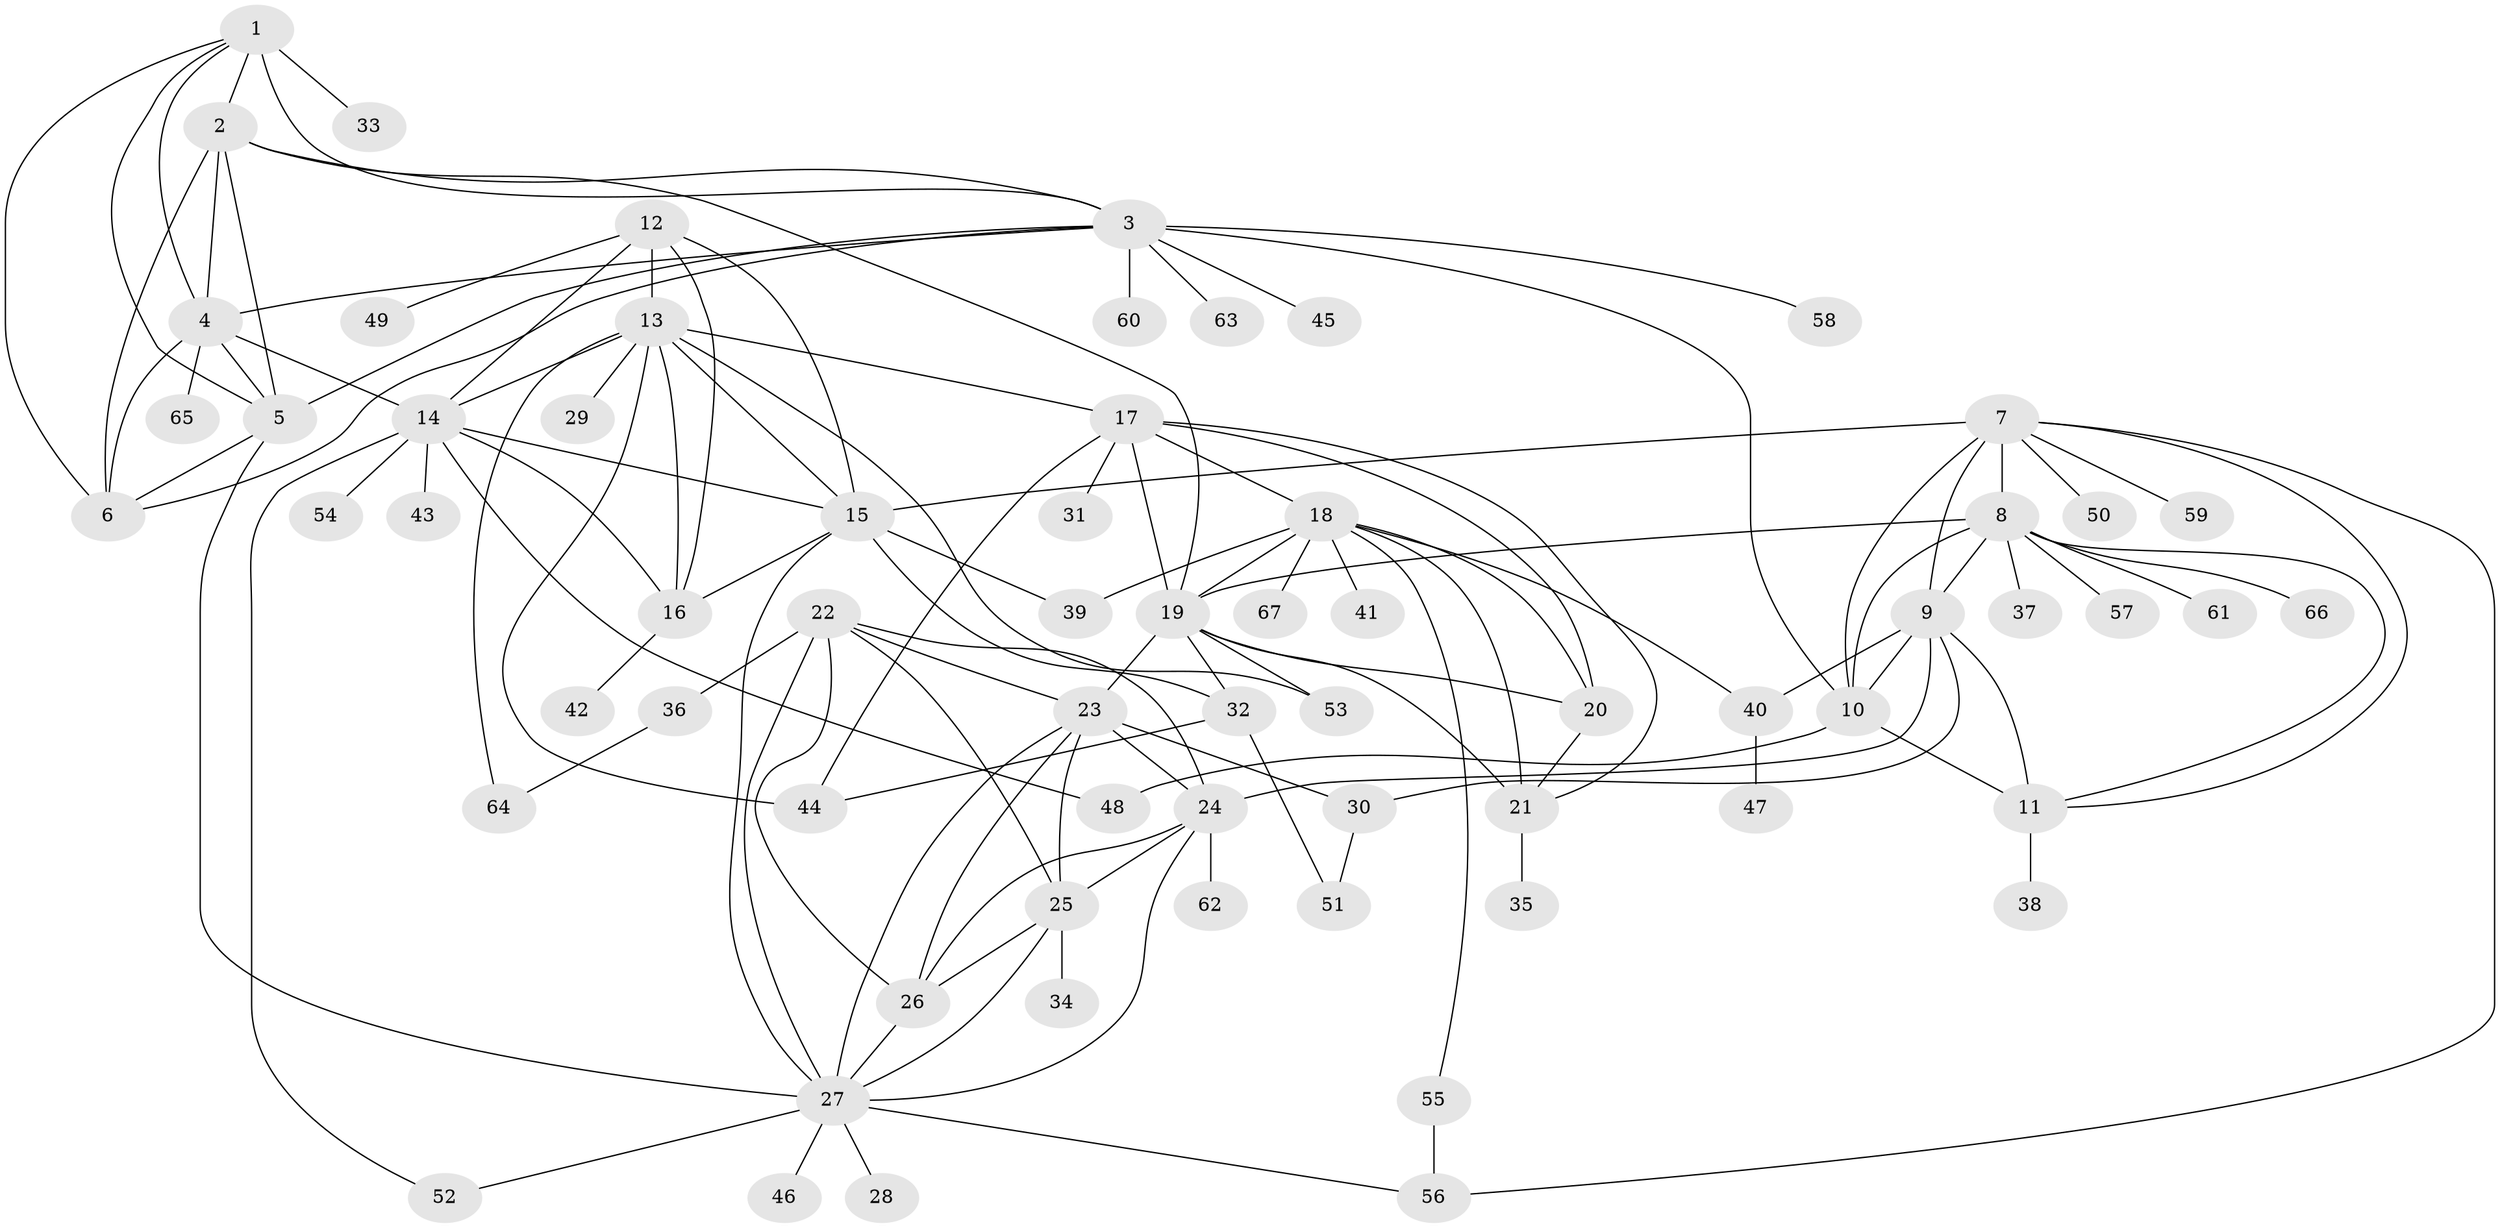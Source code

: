 // original degree distribution, {9: 0.022727272727272728, 7: 0.03787878787878788, 11: 0.045454545454545456, 8: 0.045454545454545456, 6: 0.030303030303030304, 10: 0.015151515151515152, 13: 0.015151515151515152, 5: 0.007575757575757576, 12: 0.007575757575757576, 1: 0.5681818181818182, 2: 0.1590909090909091, 4: 0.015151515151515152, 3: 0.030303030303030304}
// Generated by graph-tools (version 1.1) at 2025/52/03/04/25 22:52:27]
// undirected, 67 vertices, 123 edges
graph export_dot {
  node [color=gray90,style=filled];
  1;
  2;
  3;
  4;
  5;
  6;
  7;
  8;
  9;
  10;
  11;
  12;
  13;
  14;
  15;
  16;
  17;
  18;
  19;
  20;
  21;
  22;
  23;
  24;
  25;
  26;
  27;
  28;
  29;
  30;
  31;
  32;
  33;
  34;
  35;
  36;
  37;
  38;
  39;
  40;
  41;
  42;
  43;
  44;
  45;
  46;
  47;
  48;
  49;
  50;
  51;
  52;
  53;
  54;
  55;
  56;
  57;
  58;
  59;
  60;
  61;
  62;
  63;
  64;
  65;
  66;
  67;
  1 -- 2 [weight=1.0];
  1 -- 3 [weight=1.0];
  1 -- 4 [weight=1.0];
  1 -- 5 [weight=1.0];
  1 -- 6 [weight=1.0];
  1 -- 33 [weight=3.0];
  2 -- 3 [weight=1.0];
  2 -- 4 [weight=1.0];
  2 -- 5 [weight=1.0];
  2 -- 6 [weight=1.0];
  2 -- 19 [weight=1.0];
  3 -- 4 [weight=1.0];
  3 -- 5 [weight=1.0];
  3 -- 6 [weight=1.0];
  3 -- 10 [weight=1.0];
  3 -- 45 [weight=1.0];
  3 -- 58 [weight=1.0];
  3 -- 60 [weight=1.0];
  3 -- 63 [weight=1.0];
  4 -- 5 [weight=1.0];
  4 -- 6 [weight=1.0];
  4 -- 14 [weight=1.0];
  4 -- 65 [weight=1.0];
  5 -- 6 [weight=1.0];
  5 -- 27 [weight=1.0];
  7 -- 8 [weight=1.0];
  7 -- 9 [weight=2.0];
  7 -- 10 [weight=1.0];
  7 -- 11 [weight=1.0];
  7 -- 15 [weight=1.0];
  7 -- 50 [weight=1.0];
  7 -- 56 [weight=1.0];
  7 -- 59 [weight=1.0];
  8 -- 9 [weight=2.0];
  8 -- 10 [weight=1.0];
  8 -- 11 [weight=1.0];
  8 -- 19 [weight=1.0];
  8 -- 37 [weight=1.0];
  8 -- 57 [weight=1.0];
  8 -- 61 [weight=1.0];
  8 -- 66 [weight=1.0];
  9 -- 10 [weight=2.0];
  9 -- 11 [weight=2.0];
  9 -- 24 [weight=1.0];
  9 -- 30 [weight=1.0];
  9 -- 40 [weight=1.0];
  10 -- 11 [weight=1.0];
  10 -- 48 [weight=1.0];
  11 -- 38 [weight=7.0];
  12 -- 13 [weight=2.0];
  12 -- 14 [weight=2.0];
  12 -- 15 [weight=2.0];
  12 -- 16 [weight=2.0];
  12 -- 49 [weight=3.0];
  13 -- 14 [weight=1.0];
  13 -- 15 [weight=1.0];
  13 -- 16 [weight=1.0];
  13 -- 17 [weight=1.0];
  13 -- 29 [weight=1.0];
  13 -- 44 [weight=1.0];
  13 -- 53 [weight=1.0];
  13 -- 64 [weight=1.0];
  14 -- 15 [weight=1.0];
  14 -- 16 [weight=1.0];
  14 -- 43 [weight=1.0];
  14 -- 48 [weight=1.0];
  14 -- 52 [weight=1.0];
  14 -- 54 [weight=1.0];
  15 -- 16 [weight=1.0];
  15 -- 27 [weight=1.0];
  15 -- 32 [weight=1.0];
  15 -- 39 [weight=1.0];
  16 -- 42 [weight=1.0];
  17 -- 18 [weight=1.0];
  17 -- 19 [weight=2.0];
  17 -- 20 [weight=1.0];
  17 -- 21 [weight=1.0];
  17 -- 31 [weight=1.0];
  17 -- 44 [weight=1.0];
  18 -- 19 [weight=2.0];
  18 -- 20 [weight=1.0];
  18 -- 21 [weight=1.0];
  18 -- 39 [weight=1.0];
  18 -- 40 [weight=1.0];
  18 -- 41 [weight=1.0];
  18 -- 55 [weight=1.0];
  18 -- 67 [weight=1.0];
  19 -- 20 [weight=2.0];
  19 -- 21 [weight=2.0];
  19 -- 23 [weight=1.0];
  19 -- 32 [weight=1.0];
  19 -- 53 [weight=1.0];
  20 -- 21 [weight=1.0];
  21 -- 35 [weight=2.0];
  22 -- 23 [weight=1.0];
  22 -- 24 [weight=1.0];
  22 -- 25 [weight=1.0];
  22 -- 26 [weight=1.0];
  22 -- 27 [weight=1.0];
  22 -- 36 [weight=5.0];
  23 -- 24 [weight=1.0];
  23 -- 25 [weight=1.0];
  23 -- 26 [weight=1.0];
  23 -- 27 [weight=1.0];
  23 -- 30 [weight=6.0];
  24 -- 25 [weight=1.0];
  24 -- 26 [weight=1.0];
  24 -- 27 [weight=1.0];
  24 -- 62 [weight=1.0];
  25 -- 26 [weight=1.0];
  25 -- 27 [weight=1.0];
  25 -- 34 [weight=3.0];
  26 -- 27 [weight=1.0];
  27 -- 28 [weight=1.0];
  27 -- 46 [weight=1.0];
  27 -- 52 [weight=1.0];
  27 -- 56 [weight=1.0];
  30 -- 51 [weight=1.0];
  32 -- 44 [weight=1.0];
  32 -- 51 [weight=1.0];
  36 -- 64 [weight=1.0];
  40 -- 47 [weight=1.0];
  55 -- 56 [weight=2.0];
}
